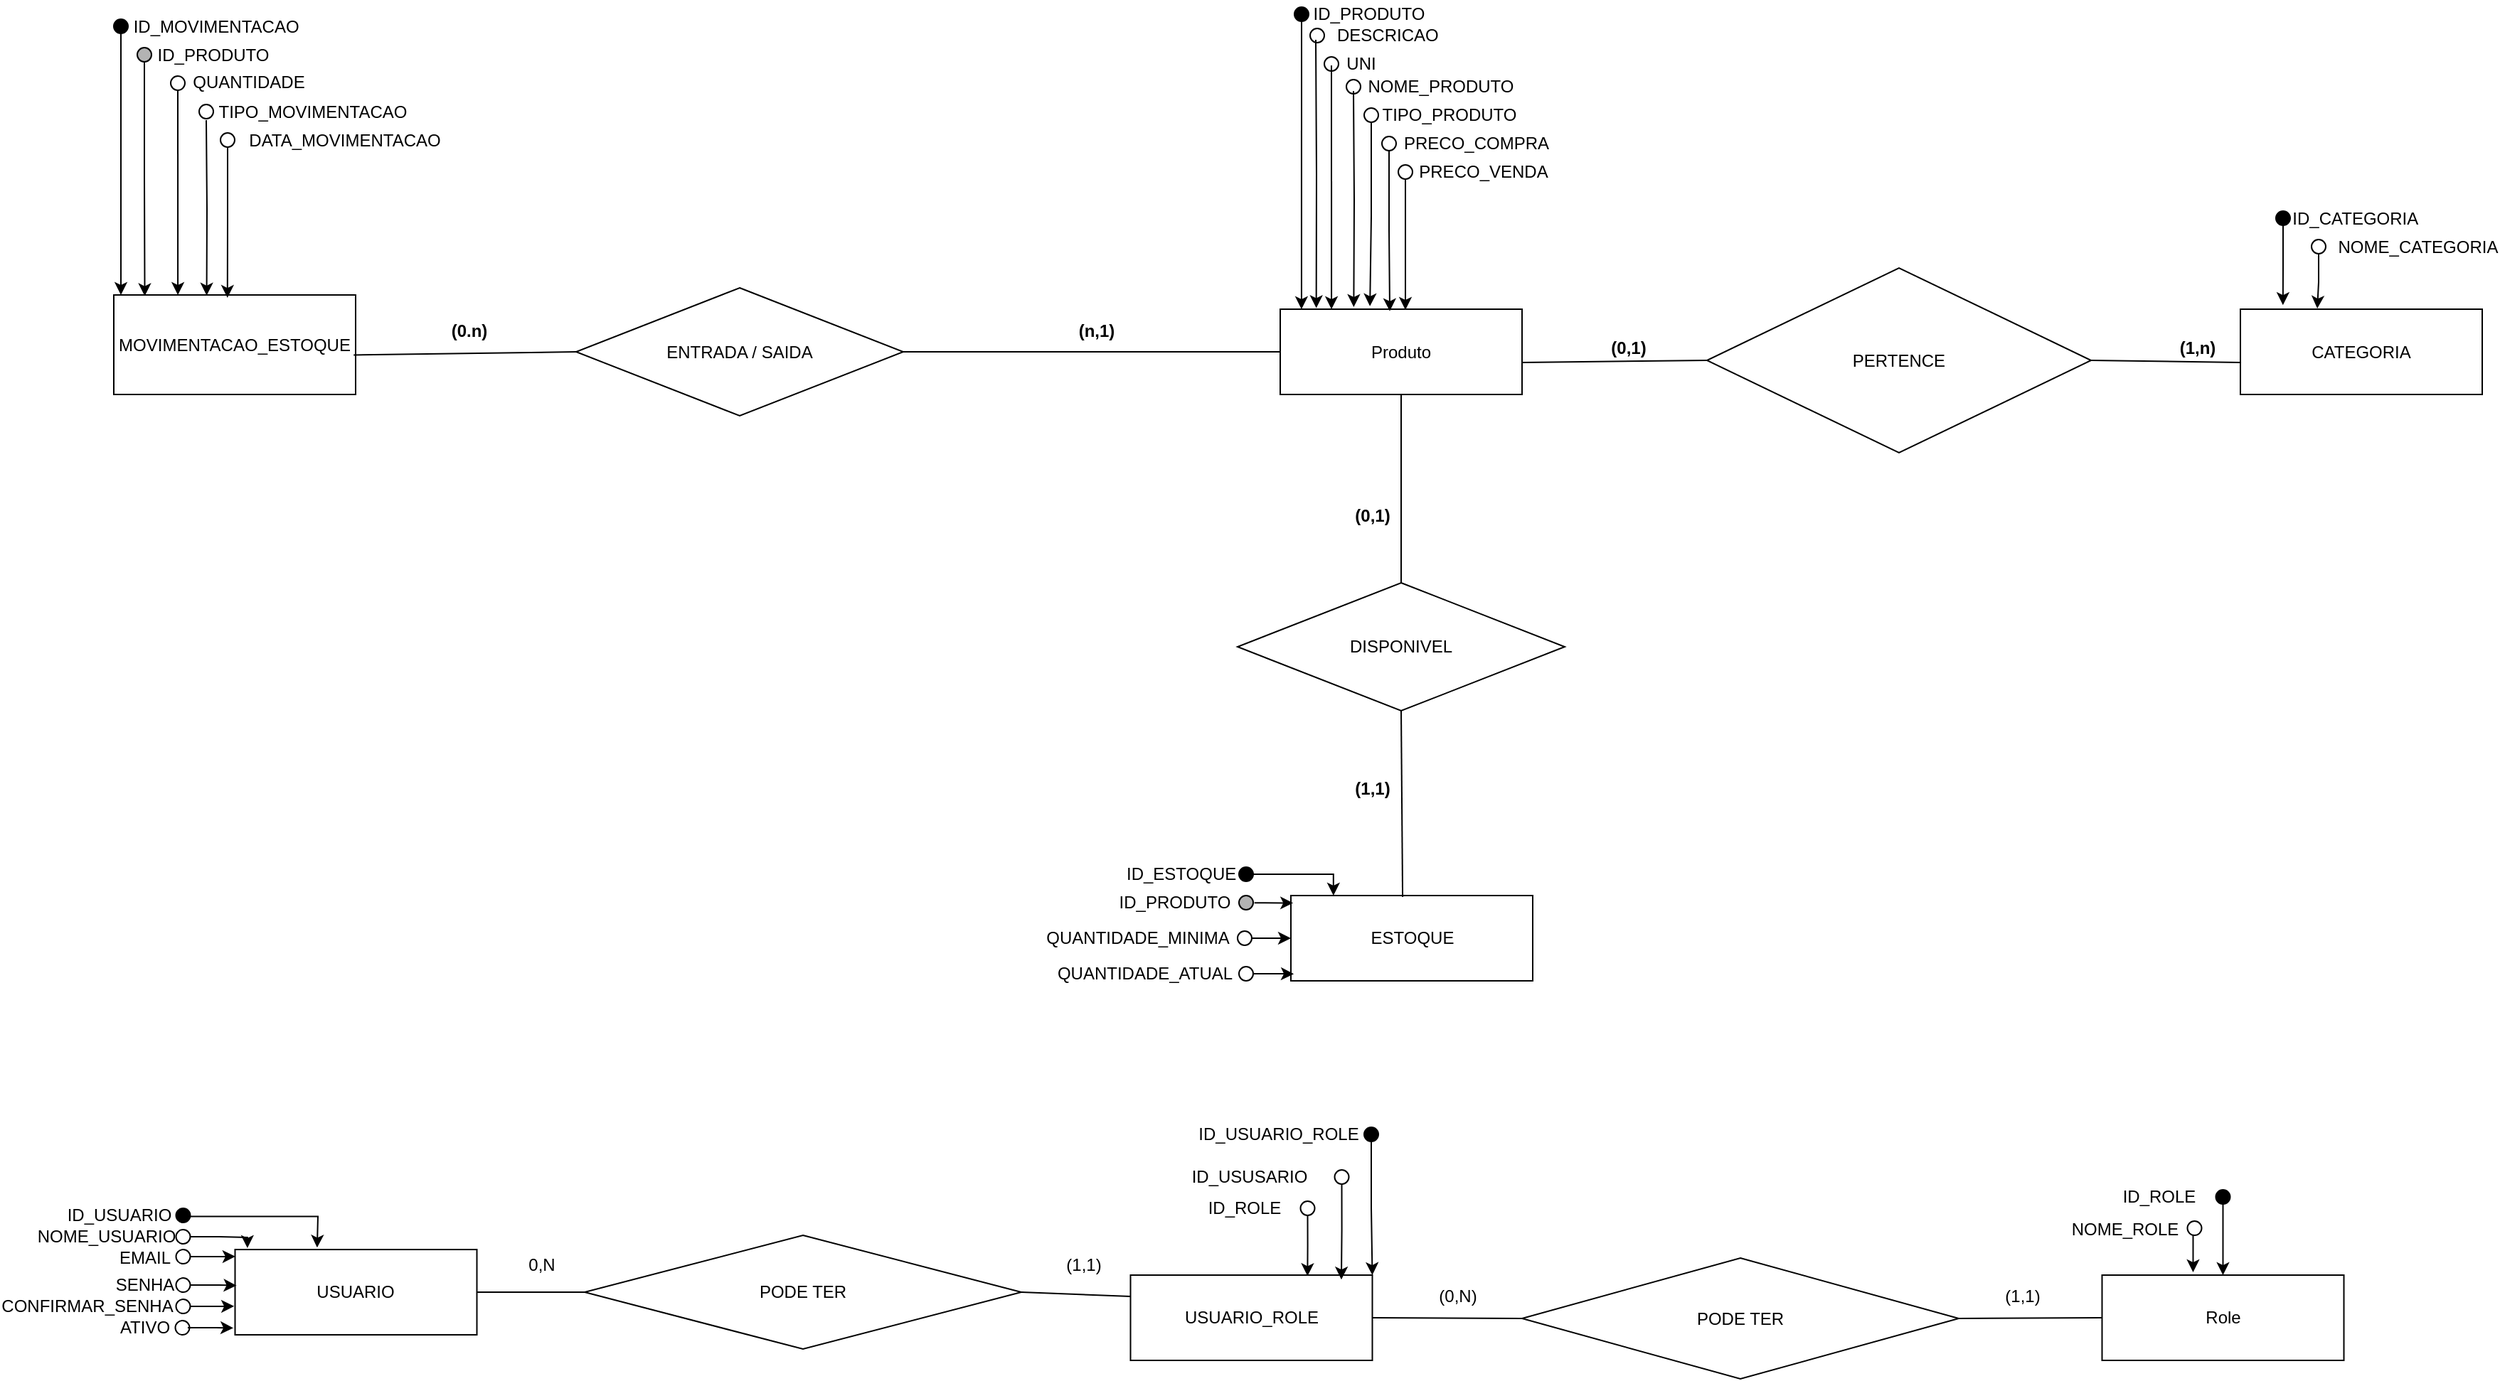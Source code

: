 <mxfile version="24.7.7">
  <diagram id="R2lEEEUBdFMjLlhIrx00" name="Page-1">
    <mxGraphModel dx="4797" dy="12889" grid="1" gridSize="10" guides="1" tooltips="1" connect="1" arrows="1" fold="1" page="0" pageScale="1" pageWidth="850" pageHeight="1100" background="#ffffff" math="0" shadow="0" extFonts="Permanent Marker^https://fonts.googleapis.com/css?family=Permanent+Marker">
      <root>
        <mxCell id="0" />
        <mxCell id="1" parent="0" />
        <mxCell id="I9boGaK-zYPbT79MtiFF-1" value="Produto" style="rounded=0;whiteSpace=wrap;html=1;" parent="1" vertex="1">
          <mxGeometry x="-1262" y="-11000.5" width="170" height="60" as="geometry" />
        </mxCell>
        <mxCell id="I9boGaK-zYPbT79MtiFF-2" value="CATEGORIA" style="rounded=0;whiteSpace=wrap;html=1;" parent="1" vertex="1">
          <mxGeometry x="-587" y="-11000.5" width="170" height="60" as="geometry" />
        </mxCell>
        <mxCell id="I9boGaK-zYPbT79MtiFF-3" value="ESTOQUE" style="rounded=0;whiteSpace=wrap;html=1;" parent="1" vertex="1">
          <mxGeometry x="-1254.5" y="-10588" width="170" height="60" as="geometry" />
        </mxCell>
        <mxCell id="I9boGaK-zYPbT79MtiFF-4" value="MOVIMENTACAO_ESTOQUE" style="rounded=0;whiteSpace=wrap;html=1;" parent="1" vertex="1">
          <mxGeometry x="-2082" y="-11010.5" width="170" height="70" as="geometry" />
        </mxCell>
        <mxCell id="I9boGaK-zYPbT79MtiFF-5" value="" style="ellipse;whiteSpace=wrap;html=1;aspect=fixed;fillColor=#000000;" parent="1" vertex="1">
          <mxGeometry x="-1252" y="-11213" width="10" height="10" as="geometry" />
        </mxCell>
        <mxCell id="I9boGaK-zYPbT79MtiFF-18" value="" style="ellipse;whiteSpace=wrap;html=1;aspect=fixed;" parent="1" vertex="1">
          <mxGeometry x="-1190.5" y="-11122" width="10" height="10" as="geometry" />
        </mxCell>
        <mxCell id="I9boGaK-zYPbT79MtiFF-20" value="" style="ellipse;whiteSpace=wrap;html=1;aspect=fixed;" parent="1" vertex="1">
          <mxGeometry x="-1241" y="-11198" width="10" height="10" as="geometry" />
        </mxCell>
        <mxCell id="ZUPnK9qJPExyiRqyIOd3-18" style="edgeStyle=orthogonalEdgeStyle;rounded=0;orthogonalLoop=1;jettySize=auto;html=1;endSize=6;" parent="1" source="I9boGaK-zYPbT79MtiFF-21" edge="1">
          <mxGeometry relative="1" as="geometry">
            <mxPoint x="-1174" y="-11000" as="targetPoint" />
          </mxGeometry>
        </mxCell>
        <mxCell id="I9boGaK-zYPbT79MtiFF-21" value="" style="ellipse;whiteSpace=wrap;html=1;aspect=fixed;" parent="1" vertex="1">
          <mxGeometry x="-1179" y="-11102" width="10" height="10" as="geometry" />
        </mxCell>
        <mxCell id="I9boGaK-zYPbT79MtiFF-27" value="ID_PRODUTO" style="text;html=1;align=center;verticalAlign=middle;whiteSpace=wrap;rounded=0;" parent="1" vertex="1">
          <mxGeometry x="-1217" y="-11218" width="35" height="20" as="geometry" />
        </mxCell>
        <mxCell id="I9boGaK-zYPbT79MtiFF-30" value="NOME_PRODUTO" style="text;html=1;align=center;verticalAlign=middle;whiteSpace=wrap;rounded=0;" parent="1" vertex="1">
          <mxGeometry x="-1179.5" y="-11172" width="60" height="30" as="geometry" />
        </mxCell>
        <mxCell id="I9boGaK-zYPbT79MtiFF-31" value="PRECO_VENDA" style="text;html=1;align=center;verticalAlign=middle;whiteSpace=wrap;rounded=0;" parent="1" vertex="1">
          <mxGeometry x="-1169" y="-11102" width="100" height="10" as="geometry" />
        </mxCell>
        <mxCell id="I9boGaK-zYPbT79MtiFF-32" value="DESCRICAO&lt;span style=&quot;white-space: pre;&quot;&gt;&#x9;&lt;/span&gt;" style="text;html=1;align=center;verticalAlign=middle;whiteSpace=wrap;rounded=0;" parent="1" vertex="1">
          <mxGeometry x="-1232" y="-11198" width="100" height="10" as="geometry" />
        </mxCell>
        <mxCell id="I9boGaK-zYPbT79MtiFF-36" style="edgeStyle=orthogonalEdgeStyle;rounded=0;orthogonalLoop=1;jettySize=auto;html=1;entryX=0.088;entryY=0.033;entryDx=0;entryDy=0;entryPerimeter=0;" parent="1" edge="1">
          <mxGeometry relative="1" as="geometry">
            <mxPoint x="-1247" y="-11205" as="sourcePoint" />
            <mxPoint x="-1247.04" y="-11000.52" as="targetPoint" />
          </mxGeometry>
        </mxCell>
        <mxCell id="I9boGaK-zYPbT79MtiFF-41" value="PRECO_COMPRA" style="text;html=1;align=center;verticalAlign=middle;whiteSpace=wrap;rounded=0;" parent="1" vertex="1">
          <mxGeometry x="-1154" y="-11132" width="60" height="30" as="geometry" />
        </mxCell>
        <mxCell id="I9boGaK-zYPbT79MtiFF-43" value="" style="ellipse;whiteSpace=wrap;html=1;aspect=fixed;" parent="1" vertex="1">
          <mxGeometry x="-1203" y="-11142" width="10" height="10" as="geometry" />
        </mxCell>
        <mxCell id="I9boGaK-zYPbT79MtiFF-45" value="TIPO_PRODUTO" style="text;html=1;align=center;verticalAlign=middle;whiteSpace=wrap;rounded=0;" parent="1" vertex="1">
          <mxGeometry x="-1173" y="-11152" width="60" height="30" as="geometry" />
        </mxCell>
        <mxCell id="I9boGaK-zYPbT79MtiFF-46" value="" style="ellipse;whiteSpace=wrap;html=1;aspect=fixed;" parent="1" vertex="1">
          <mxGeometry x="-1231" y="-11178" width="10" height="10" as="geometry" />
        </mxCell>
        <mxCell id="I9boGaK-zYPbT79MtiFF-48" value="UNI" style="text;html=1;align=center;verticalAlign=middle;whiteSpace=wrap;rounded=0;" parent="1" vertex="1">
          <mxGeometry x="-1230.5" y="-11188" width="50" height="30" as="geometry" />
        </mxCell>
        <mxCell id="I9boGaK-zYPbT79MtiFF-49" value="" style="ellipse;whiteSpace=wrap;html=1;aspect=fixed;" parent="1" vertex="1">
          <mxGeometry x="-1215.5" y="-11162" width="10" height="10" as="geometry" />
        </mxCell>
        <mxCell id="I9boGaK-zYPbT79MtiFF-53" value="" style="ellipse;whiteSpace=wrap;html=1;aspect=fixed;strokeColor=default;fillColor=#000000;" parent="1" vertex="1">
          <mxGeometry x="-562" y="-11069.5" width="10" height="10" as="geometry" />
        </mxCell>
        <mxCell id="I9boGaK-zYPbT79MtiFF-56" value="NOME_CATEGORIA" style="text;html=1;align=center;verticalAlign=middle;whiteSpace=wrap;rounded=0;" parent="1" vertex="1">
          <mxGeometry x="-492" y="-11059.5" width="60" height="30" as="geometry" />
        </mxCell>
        <mxCell id="I9boGaK-zYPbT79MtiFF-57" value="ID_CATEGORIA&lt;span style=&quot;white-space: pre;&quot;&gt;&#x9;&lt;/span&gt;" style="text;html=1;align=center;verticalAlign=middle;whiteSpace=wrap;rounded=0;" parent="1" vertex="1">
          <mxGeometry x="-527" y="-11079.5" width="60" height="30" as="geometry" />
        </mxCell>
        <mxCell id="I9boGaK-zYPbT79MtiFF-60" value="" style="ellipse;whiteSpace=wrap;html=1;aspect=fixed;fillColor=#000000;" parent="1" vertex="1">
          <mxGeometry x="-1291" y="-10608" width="10" height="10" as="geometry" />
        </mxCell>
        <mxCell id="I9boGaK-zYPbT79MtiFF-61" value="" style="ellipse;whiteSpace=wrap;html=1;aspect=fixed;fillColor=#B3B3B3;" parent="1" vertex="1">
          <mxGeometry x="-1291" y="-10588" width="10" height="10" as="geometry" />
        </mxCell>
        <mxCell id="I9boGaK-zYPbT79MtiFF-62" value="" style="ellipse;whiteSpace=wrap;html=1;aspect=fixed;" parent="1" vertex="1">
          <mxGeometry x="-1291" y="-10538" width="10" height="10" as="geometry" />
        </mxCell>
        <mxCell id="I9boGaK-zYPbT79MtiFF-68" style="edgeStyle=orthogonalEdgeStyle;rounded=0;orthogonalLoop=1;jettySize=auto;html=1;entryX=0;entryY=0.5;entryDx=0;entryDy=0;" parent="1" source="I9boGaK-zYPbT79MtiFF-63" target="I9boGaK-zYPbT79MtiFF-3" edge="1">
          <mxGeometry relative="1" as="geometry" />
        </mxCell>
        <mxCell id="I9boGaK-zYPbT79MtiFF-63" value="" style="ellipse;whiteSpace=wrap;html=1;aspect=fixed;" parent="1" vertex="1">
          <mxGeometry x="-1292" y="-10563" width="10" height="10" as="geometry" />
        </mxCell>
        <mxCell id="I9boGaK-zYPbT79MtiFF-65" style="edgeStyle=orthogonalEdgeStyle;rounded=0;orthogonalLoop=1;jettySize=auto;html=1;entryX=0.176;entryY=0;entryDx=0;entryDy=0;entryPerimeter=0;" parent="1" source="I9boGaK-zYPbT79MtiFF-60" target="I9boGaK-zYPbT79MtiFF-3" edge="1">
          <mxGeometry relative="1" as="geometry">
            <Array as="points">
              <mxPoint x="-1225" y="-10603" />
            </Array>
          </mxGeometry>
        </mxCell>
        <mxCell id="I9boGaK-zYPbT79MtiFF-69" value="QUANTIDADE_MINIMA" style="text;html=1;align=center;verticalAlign=middle;whiteSpace=wrap;rounded=0;" parent="1" vertex="1">
          <mxGeometry x="-1392" y="-10573" width="60" height="30" as="geometry" />
        </mxCell>
        <mxCell id="I9boGaK-zYPbT79MtiFF-70" value="QUANTIDADE_ATUAL" style="text;html=1;align=center;verticalAlign=middle;whiteSpace=wrap;rounded=0;" parent="1" vertex="1">
          <mxGeometry x="-1382" y="-10548" width="50" height="30" as="geometry" />
        </mxCell>
        <mxCell id="I9boGaK-zYPbT79MtiFF-71" value="ID_PRODUTO" style="text;html=1;align=center;verticalAlign=middle;whiteSpace=wrap;rounded=0;" parent="1" vertex="1">
          <mxGeometry x="-1361" y="-10598" width="50" height="30" as="geometry" />
        </mxCell>
        <mxCell id="I9boGaK-zYPbT79MtiFF-72" value="ID_ESTOQUE&lt;span style=&quot;white-space: pre;&quot;&gt;&#x9;&lt;/span&gt;" style="text;html=1;align=center;verticalAlign=middle;whiteSpace=wrap;rounded=0;" parent="1" vertex="1">
          <mxGeometry x="-1355" y="-10618" width="50" height="30" as="geometry" />
        </mxCell>
        <mxCell id="ZUPnK9qJPExyiRqyIOd3-29" value="" style="edgeStyle=orthogonalEdgeStyle;rounded=0;orthogonalLoop=1;jettySize=auto;html=1;" parent="1" source="I9boGaK-zYPbT79MtiFF-74" target="I9boGaK-zYPbT79MtiFF-4" edge="1">
          <mxGeometry relative="1" as="geometry">
            <Array as="points">
              <mxPoint x="-2077" y="-11025.5" />
              <mxPoint x="-2077" y="-11025.5" />
            </Array>
          </mxGeometry>
        </mxCell>
        <mxCell id="I9boGaK-zYPbT79MtiFF-74" value="" style="ellipse;whiteSpace=wrap;html=1;aspect=fixed;fillColor=#000000;" parent="1" vertex="1">
          <mxGeometry x="-2082" y="-11204.5" width="10" height="10" as="geometry" />
        </mxCell>
        <mxCell id="I9boGaK-zYPbT79MtiFF-75" value="" style="ellipse;whiteSpace=wrap;html=1;aspect=fixed;fillColor=#B3B3B3;" parent="1" vertex="1">
          <mxGeometry x="-2065.5" y="-11184.5" width="10" height="10" as="geometry" />
        </mxCell>
        <mxCell id="I9boGaK-zYPbT79MtiFF-76" value="QUANTIDADE" style="text;html=1;align=center;verticalAlign=middle;whiteSpace=wrap;rounded=0;" parent="1" vertex="1">
          <mxGeometry x="-2012" y="-11175.5" width="50" height="30" as="geometry" />
        </mxCell>
        <mxCell id="I9boGaK-zYPbT79MtiFF-77" value="TIPO_MOVIMENTACAO" style="text;html=1;align=center;verticalAlign=middle;whiteSpace=wrap;rounded=0;" parent="1" vertex="1">
          <mxGeometry x="-1972" y="-11154.5" width="60" height="30" as="geometry" />
        </mxCell>
        <mxCell id="I9boGaK-zYPbT79MtiFF-78" value="ID_PRODUTO" style="text;html=1;align=center;verticalAlign=middle;whiteSpace=wrap;rounded=0;" parent="1" vertex="1">
          <mxGeometry x="-2042" y="-11194.5" width="60" height="30" as="geometry" />
        </mxCell>
        <mxCell id="I9boGaK-zYPbT79MtiFF-79" value="ID_MOVIMENTACAO&lt;span style=&quot;white-space: pre;&quot;&gt;&#x9;&lt;/span&gt;" style="text;html=1;align=center;verticalAlign=middle;whiteSpace=wrap;rounded=0;" parent="1" vertex="1">
          <mxGeometry x="-2029.5" y="-11214.5" width="55" height="30" as="geometry" />
        </mxCell>
        <mxCell id="I9boGaK-zYPbT79MtiFF-82" value="" style="ellipse;whiteSpace=wrap;html=1;aspect=fixed;" parent="1" vertex="1">
          <mxGeometry x="-2007" y="-11124.5" width="10" height="10" as="geometry" />
        </mxCell>
        <mxCell id="I9boGaK-zYPbT79MtiFF-83" value="" style="ellipse;whiteSpace=wrap;html=1;aspect=fixed;" parent="1" vertex="1">
          <mxGeometry x="-2022" y="-11144.5" width="10" height="10" as="geometry" />
        </mxCell>
        <mxCell id="I9boGaK-zYPbT79MtiFF-90" value="DATA_MOVIMENTACAO" style="text;html=1;align=center;verticalAlign=middle;whiteSpace=wrap;rounded=0;" parent="1" vertex="1">
          <mxGeometry x="-1942" y="-11134.5" width="45" height="30" as="geometry" />
        </mxCell>
        <mxCell id="I9boGaK-zYPbT79MtiFF-92" value="" style="ellipse;whiteSpace=wrap;html=1;aspect=fixed;" parent="1" vertex="1">
          <mxGeometry x="-2042" y="-11164.5" width="10" height="10" as="geometry" />
        </mxCell>
        <mxCell id="I9boGaK-zYPbT79MtiFF-94" value="USUARIO" style="rounded=0;whiteSpace=wrap;html=1;" parent="1" vertex="1">
          <mxGeometry x="-1996.75" y="-10338.98" width="170" height="60" as="geometry" />
        </mxCell>
        <mxCell id="I9boGaK-zYPbT79MtiFF-95" value="" style="ellipse;whiteSpace=wrap;html=1;aspect=fixed;fillColor=#000000;" parent="1" vertex="1">
          <mxGeometry x="-2038.25" y="-10368" width="10" height="10" as="geometry" />
        </mxCell>
        <mxCell id="I9boGaK-zYPbT79MtiFF-96" value="" style="ellipse;whiteSpace=wrap;html=1;aspect=fixed;" parent="1" vertex="1">
          <mxGeometry x="-2038.75" y="-10288.98" width="10" height="10" as="geometry" />
        </mxCell>
        <mxCell id="I9boGaK-zYPbT79MtiFF-97" value="" style="ellipse;whiteSpace=wrap;html=1;aspect=fixed;" parent="1" vertex="1">
          <mxGeometry x="-2038.25" y="-10353" width="10" height="10" as="geometry" />
        </mxCell>
        <mxCell id="I9boGaK-zYPbT79MtiFF-98" value="" style="ellipse;whiteSpace=wrap;html=1;aspect=fixed;" parent="1" vertex="1">
          <mxGeometry x="-2038.25" y="-10318.98" width="10" height="10" as="geometry" />
        </mxCell>
        <mxCell id="I9boGaK-zYPbT79MtiFF-99" value="" style="ellipse;whiteSpace=wrap;html=1;aspect=fixed;" parent="1" vertex="1">
          <mxGeometry x="-2038.25" y="-10338.98" width="10" height="10" as="geometry" />
        </mxCell>
        <mxCell id="I9boGaK-zYPbT79MtiFF-100" value="" style="ellipse;whiteSpace=wrap;html=1;aspect=fixed;" parent="1" vertex="1">
          <mxGeometry x="-2038.25" y="-10303.98" width="10" height="10" as="geometry" />
        </mxCell>
        <mxCell id="I9boGaK-zYPbT79MtiFF-101" value="SENHA" style="text;html=1;align=center;verticalAlign=middle;whiteSpace=wrap;rounded=0;" parent="1" vertex="1">
          <mxGeometry x="-2090" y="-10328.98" width="60" height="30" as="geometry" />
        </mxCell>
        <mxCell id="I9boGaK-zYPbT79MtiFF-102" value="EMAIL" style="text;html=1;align=center;verticalAlign=middle;whiteSpace=wrap;rounded=0;" parent="1" vertex="1">
          <mxGeometry x="-2088.25" y="-10348" width="56.25" height="30" as="geometry" />
        </mxCell>
        <mxCell id="I9boGaK-zYPbT79MtiFF-103" value="NOME_USUARIO" style="text;html=1;align=center;verticalAlign=middle;whiteSpace=wrap;rounded=0;" parent="1" vertex="1">
          <mxGeometry x="-2112" y="-10363" width="50" height="30" as="geometry" />
        </mxCell>
        <mxCell id="I9boGaK-zYPbT79MtiFF-104" value="ID_USUARIO" style="text;html=1;align=center;verticalAlign=middle;whiteSpace=wrap;rounded=0;" parent="1" vertex="1">
          <mxGeometry x="-2108.25" y="-10378" width="60" height="30" as="geometry" />
        </mxCell>
        <mxCell id="I9boGaK-zYPbT79MtiFF-109" value="ATIVO" style="text;html=1;align=center;verticalAlign=middle;whiteSpace=wrap;rounded=0;" parent="1" vertex="1">
          <mxGeometry x="-2090" y="-10298.98" width="60" height="30" as="geometry" />
        </mxCell>
        <mxCell id="I9boGaK-zYPbT79MtiFF-110" value="CONFIRMAR_SENHA" style="text;html=1;align=center;verticalAlign=middle;whiteSpace=wrap;rounded=0;" parent="1" vertex="1">
          <mxGeometry x="-2122" y="-10313.98" width="42.5" height="30" as="geometry" />
        </mxCell>
        <mxCell id="I9boGaK-zYPbT79MtiFF-115" value="PERTENCE" style="rhombus;whiteSpace=wrap;html=1;direction=south;rotation=0;" parent="1" vertex="1">
          <mxGeometry x="-962" y="-11029.5" width="270" height="130" as="geometry" />
        </mxCell>
        <mxCell id="I9boGaK-zYPbT79MtiFF-124" value="" style="endArrow=none;html=1;rounded=0;entryX=0.5;entryY=1;entryDx=0;entryDy=0;exitX=1;exitY=0.625;exitDx=0;exitDy=0;exitPerimeter=0;" parent="1" source="I9boGaK-zYPbT79MtiFF-1" target="I9boGaK-zYPbT79MtiFF-115" edge="1">
          <mxGeometry width="50" height="50" relative="1" as="geometry">
            <mxPoint x="-932" y="-10940.5" as="sourcePoint" />
            <mxPoint x="-882" y="-10990.5" as="targetPoint" />
          </mxGeometry>
        </mxCell>
        <mxCell id="I9boGaK-zYPbT79MtiFF-125" value="" style="endArrow=none;html=1;rounded=0;entryX=0.5;entryY=0;entryDx=0;entryDy=0;exitX=0.001;exitY=0.625;exitDx=0;exitDy=0;exitPerimeter=0;" parent="1" source="I9boGaK-zYPbT79MtiFF-2" target="I9boGaK-zYPbT79MtiFF-115" edge="1">
          <mxGeometry width="50" height="50" relative="1" as="geometry">
            <mxPoint x="-682" y="-10718" as="sourcePoint" />
            <mxPoint x="-632" y="-10768" as="targetPoint" />
          </mxGeometry>
        </mxCell>
        <mxCell id="I9boGaK-zYPbT79MtiFF-128" value="&lt;b&gt;(1,n)&lt;/b&gt;" style="text;html=1;align=center;verticalAlign=middle;whiteSpace=wrap;rounded=0;" parent="1" vertex="1">
          <mxGeometry x="-647" y="-10988" width="60" height="30" as="geometry" />
        </mxCell>
        <mxCell id="I9boGaK-zYPbT79MtiFF-130" value="&lt;b&gt;(0,1)&lt;/b&gt;" style="text;html=1;align=center;verticalAlign=middle;whiteSpace=wrap;rounded=0;" parent="1" vertex="1">
          <mxGeometry x="-1047" y="-10988" width="60" height="30" as="geometry" />
        </mxCell>
        <mxCell id="I9boGaK-zYPbT79MtiFF-131" value="DISPONIVEL" style="rhombus;whiteSpace=wrap;html=1;" parent="1" vertex="1">
          <mxGeometry x="-1292" y="-10808" width="230" height="90" as="geometry" />
        </mxCell>
        <mxCell id="I9boGaK-zYPbT79MtiFF-132" value="" style="endArrow=none;html=1;rounded=0;entryX=0.5;entryY=1;entryDx=0;entryDy=0;exitX=0.5;exitY=0;exitDx=0;exitDy=0;" parent="1" source="I9boGaK-zYPbT79MtiFF-131" target="I9boGaK-zYPbT79MtiFF-1" edge="1">
          <mxGeometry width="50" height="50" relative="1" as="geometry">
            <mxPoint x="-972" y="-10698" as="sourcePoint" />
            <mxPoint x="-922" y="-10748" as="targetPoint" />
          </mxGeometry>
        </mxCell>
        <mxCell id="I9boGaK-zYPbT79MtiFF-133" value="" style="endArrow=none;html=1;rounded=0;exitX=0.5;exitY=1;exitDx=0;exitDy=0;entryX=0.462;entryY=0.017;entryDx=0;entryDy=0;entryPerimeter=0;" parent="1" source="I9boGaK-zYPbT79MtiFF-131" target="I9boGaK-zYPbT79MtiFF-3" edge="1">
          <mxGeometry width="50" height="50" relative="1" as="geometry">
            <mxPoint x="-972" y="-10598" as="sourcePoint" />
            <mxPoint x="-922" y="-10648" as="targetPoint" />
          </mxGeometry>
        </mxCell>
        <mxCell id="I9boGaK-zYPbT79MtiFF-134" value="&lt;b&gt;(0,1)&lt;/b&gt;" style="text;html=1;align=center;verticalAlign=middle;whiteSpace=wrap;rounded=0;" parent="1" vertex="1">
          <mxGeometry x="-1227" y="-10870.5" width="60" height="30" as="geometry" />
        </mxCell>
        <mxCell id="I9boGaK-zYPbT79MtiFF-135" value="&lt;b&gt;(1,1)&lt;/b&gt;" style="text;html=1;align=center;verticalAlign=middle;whiteSpace=wrap;rounded=0;" parent="1" vertex="1">
          <mxGeometry x="-1227" y="-10678" width="60" height="30" as="geometry" />
        </mxCell>
        <mxCell id="ZUPnK9qJPExyiRqyIOd3-5" style="edgeStyle=orthogonalEdgeStyle;rounded=0;orthogonalLoop=1;jettySize=auto;html=1;entryX=0.149;entryY=0.02;entryDx=0;entryDy=0;entryPerimeter=0;" parent="1" edge="1">
          <mxGeometry relative="1" as="geometry">
            <mxPoint x="-1237" y="-11190" as="sourcePoint" />
            <mxPoint x="-1236.67" y="-11001.3" as="targetPoint" />
          </mxGeometry>
        </mxCell>
        <mxCell id="ZUPnK9qJPExyiRqyIOd3-13" style="edgeStyle=orthogonalEdgeStyle;rounded=0;orthogonalLoop=1;jettySize=auto;html=1;entryX=0.304;entryY=0.008;entryDx=0;entryDy=0;entryPerimeter=0;" parent="1" edge="1">
          <mxGeometry relative="1" as="geometry">
            <mxPoint x="-1210.5" y="-11154" as="sourcePoint" />
            <mxPoint x="-1210.32" y="-11002.02" as="targetPoint" />
          </mxGeometry>
        </mxCell>
        <mxCell id="ZUPnK9qJPExyiRqyIOd3-14" style="edgeStyle=orthogonalEdgeStyle;rounded=0;orthogonalLoop=1;jettySize=auto;html=1;entryX=0.212;entryY=0.066;entryDx=0;entryDy=0;entryPerimeter=0;" parent="1" edge="1">
          <mxGeometry relative="1" as="geometry">
            <mxPoint x="-1226" y="-11172" as="sourcePoint" />
            <mxPoint x="-1225.96" y="-11000.54" as="targetPoint" />
          </mxGeometry>
        </mxCell>
        <mxCell id="ZUPnK9qJPExyiRqyIOd3-15" style="edgeStyle=orthogonalEdgeStyle;rounded=0;orthogonalLoop=1;jettySize=auto;html=1;entryX=0.371;entryY=-0.035;entryDx=0;entryDy=0;entryPerimeter=0;" parent="1" source="I9boGaK-zYPbT79MtiFF-43" target="I9boGaK-zYPbT79MtiFF-1" edge="1">
          <mxGeometry relative="1" as="geometry" />
        </mxCell>
        <mxCell id="ZUPnK9qJPExyiRqyIOd3-16" style="edgeStyle=orthogonalEdgeStyle;rounded=0;orthogonalLoop=1;jettySize=auto;html=1;entryX=0.453;entryY=0.023;entryDx=0;entryDy=0;entryPerimeter=0;" parent="1" source="I9boGaK-zYPbT79MtiFF-18" target="I9boGaK-zYPbT79MtiFF-1" edge="1">
          <mxGeometry relative="1" as="geometry" />
        </mxCell>
        <mxCell id="ZUPnK9qJPExyiRqyIOd3-20" style="edgeStyle=orthogonalEdgeStyle;rounded=0;orthogonalLoop=1;jettySize=auto;html=1;entryX=0.012;entryY=0.919;entryDx=0;entryDy=0;entryPerimeter=0;" parent="1" source="I9boGaK-zYPbT79MtiFF-62" target="I9boGaK-zYPbT79MtiFF-3" edge="1">
          <mxGeometry relative="1" as="geometry" />
        </mxCell>
        <mxCell id="ZUPnK9qJPExyiRqyIOd3-27" style="edgeStyle=orthogonalEdgeStyle;rounded=0;orthogonalLoop=1;jettySize=auto;html=1;entryX=0.015;entryY=0.083;entryDx=0;entryDy=0;entryPerimeter=0;exitX=1.085;exitY=0.517;exitDx=0;exitDy=0;exitPerimeter=0;" parent="1" source="I9boGaK-zYPbT79MtiFF-61" edge="1">
          <mxGeometry relative="1" as="geometry">
            <mxPoint x="-1272" y="-10583" as="sourcePoint" />
            <mxPoint x="-1252.95" y="-10583.06" as="targetPoint" />
          </mxGeometry>
        </mxCell>
        <mxCell id="ZUPnK9qJPExyiRqyIOd3-48" style="edgeStyle=orthogonalEdgeStyle;rounded=0;orthogonalLoop=1;jettySize=auto;html=1;entryX=-0.007;entryY=0.92;entryDx=0;entryDy=0;entryPerimeter=0;" parent="1" source="I9boGaK-zYPbT79MtiFF-109" target="I9boGaK-zYPbT79MtiFF-94" edge="1">
          <mxGeometry relative="1" as="geometry" />
        </mxCell>
        <mxCell id="ZUPnK9qJPExyiRqyIOd3-49" style="edgeStyle=orthogonalEdgeStyle;rounded=0;orthogonalLoop=1;jettySize=auto;html=1;entryX=-0.004;entryY=0.665;entryDx=0;entryDy=0;entryPerimeter=0;" parent="1" source="I9boGaK-zYPbT79MtiFF-100" target="I9boGaK-zYPbT79MtiFF-94" edge="1">
          <mxGeometry relative="1" as="geometry" />
        </mxCell>
        <mxCell id="ZUPnK9qJPExyiRqyIOd3-50" style="edgeStyle=orthogonalEdgeStyle;rounded=0;orthogonalLoop=1;jettySize=auto;html=1;entryX=0.006;entryY=0.422;entryDx=0;entryDy=0;entryPerimeter=0;" parent="1" source="I9boGaK-zYPbT79MtiFF-98" target="I9boGaK-zYPbT79MtiFF-94" edge="1">
          <mxGeometry relative="1" as="geometry" />
        </mxCell>
        <mxCell id="ZUPnK9qJPExyiRqyIOd3-52" style="edgeStyle=orthogonalEdgeStyle;rounded=0;orthogonalLoop=1;jettySize=auto;html=1;entryX=0.001;entryY=0.081;entryDx=0;entryDy=0;entryPerimeter=0;" parent="1" source="I9boGaK-zYPbT79MtiFF-99" target="I9boGaK-zYPbT79MtiFF-94" edge="1">
          <mxGeometry relative="1" as="geometry" />
        </mxCell>
        <mxCell id="ZUPnK9qJPExyiRqyIOd3-54" style="edgeStyle=orthogonalEdgeStyle;rounded=0;orthogonalLoop=1;jettySize=auto;html=1;entryX=0.051;entryY=-0.018;entryDx=0;entryDy=0;entryPerimeter=0;" parent="1" source="I9boGaK-zYPbT79MtiFF-97" target="I9boGaK-zYPbT79MtiFF-94" edge="1">
          <mxGeometry relative="1" as="geometry">
            <Array as="points">
              <mxPoint x="-2008" y="-10348.48" />
              <mxPoint x="-1988" y="-10347.48" />
            </Array>
          </mxGeometry>
        </mxCell>
        <mxCell id="ZUPnK9qJPExyiRqyIOd3-55" style="edgeStyle=orthogonalEdgeStyle;rounded=0;orthogonalLoop=1;jettySize=auto;html=1;entryX=0.185;entryY=-0.022;entryDx=0;entryDy=0;entryPerimeter=0;exitX=0.716;exitY=0.58;exitDx=0;exitDy=0;exitPerimeter=0;" parent="1" source="I9boGaK-zYPbT79MtiFF-95" edge="1">
          <mxGeometry relative="1" as="geometry">
            <mxPoint x="-2002.0" y="-10363.001" as="sourcePoint" />
            <mxPoint x="-1939.05" y="-10340.33" as="targetPoint" />
          </mxGeometry>
        </mxCell>
        <mxCell id="ZUPnK9qJPExyiRqyIOd3-59" style="edgeStyle=orthogonalEdgeStyle;rounded=0;orthogonalLoop=1;jettySize=auto;html=1;entryX=0.128;entryY=0.011;entryDx=0;entryDy=0;entryPerimeter=0;" parent="1" source="I9boGaK-zYPbT79MtiFF-75" target="I9boGaK-zYPbT79MtiFF-4" edge="1">
          <mxGeometry relative="1" as="geometry" />
        </mxCell>
        <mxCell id="ZUPnK9qJPExyiRqyIOd3-61" style="edgeStyle=orthogonalEdgeStyle;rounded=0;orthogonalLoop=1;jettySize=auto;html=1;entryX=0.384;entryY=-0.023;entryDx=0;entryDy=0;entryPerimeter=0;" parent="1" edge="1">
          <mxGeometry relative="1" as="geometry">
            <mxPoint x="-2017" y="-11133.5" as="sourcePoint" />
            <mxPoint x="-2016.72" y="-11010.11" as="targetPoint" />
          </mxGeometry>
        </mxCell>
        <mxCell id="ZUPnK9qJPExyiRqyIOd3-62" style="edgeStyle=orthogonalEdgeStyle;rounded=0;orthogonalLoop=1;jettySize=auto;html=1;entryX=0.265;entryY=0.071;entryDx=0;entryDy=0;entryPerimeter=0;" parent="1" edge="1">
          <mxGeometry relative="1" as="geometry">
            <mxPoint x="-2037" y="-11154.5" as="sourcePoint" />
            <mxPoint x="-2036.95" y="-11010.53" as="targetPoint" />
          </mxGeometry>
        </mxCell>
        <mxCell id="ZUPnK9qJPExyiRqyIOd3-63" style="edgeStyle=orthogonalEdgeStyle;rounded=0;orthogonalLoop=1;jettySize=auto;html=1;entryX=0.47;entryY=0.029;entryDx=0;entryDy=0;entryPerimeter=0;" parent="1" source="I9boGaK-zYPbT79MtiFF-82" target="I9boGaK-zYPbT79MtiFF-4" edge="1">
          <mxGeometry relative="1" as="geometry" />
        </mxCell>
        <mxCell id="ZUPnK9qJPExyiRqyIOd3-65" value="ENTRADA / SAIDA" style="rhombus;whiteSpace=wrap;html=1;" parent="1" vertex="1">
          <mxGeometry x="-1757" y="-11015.5" width="230" height="90" as="geometry" />
        </mxCell>
        <mxCell id="ZUPnK9qJPExyiRqyIOd3-67" value="" style="endArrow=none;html=1;rounded=0;entryX=0;entryY=0.5;entryDx=0;entryDy=0;exitX=1;exitY=0.5;exitDx=0;exitDy=0;" parent="1" source="ZUPnK9qJPExyiRqyIOd3-65" target="I9boGaK-zYPbT79MtiFF-1" edge="1">
          <mxGeometry width="50" height="50" relative="1" as="geometry">
            <mxPoint x="-1592" y="-10858" as="sourcePoint" />
            <mxPoint x="-1542" y="-10908" as="targetPoint" />
          </mxGeometry>
        </mxCell>
        <mxCell id="ZUPnK9qJPExyiRqyIOd3-68" value="" style="endArrow=none;html=1;rounded=0;exitX=0.992;exitY=0.603;exitDx=0;exitDy=0;entryX=0;entryY=0.5;entryDx=0;entryDy=0;exitPerimeter=0;" parent="1" source="I9boGaK-zYPbT79MtiFF-4" target="ZUPnK9qJPExyiRqyIOd3-65" edge="1">
          <mxGeometry width="50" height="50" relative="1" as="geometry">
            <mxPoint x="-1592" y="-10858" as="sourcePoint" />
            <mxPoint x="-1542" y="-10908" as="targetPoint" />
          </mxGeometry>
        </mxCell>
        <mxCell id="ZUPnK9qJPExyiRqyIOd3-69" value="&lt;b&gt;(n,1)&lt;/b&gt;" style="text;html=1;align=center;verticalAlign=middle;whiteSpace=wrap;rounded=0;" parent="1" vertex="1">
          <mxGeometry x="-1421" y="-11000.5" width="60" height="30" as="geometry" />
        </mxCell>
        <mxCell id="ZUPnK9qJPExyiRqyIOd3-70" value="&lt;b&gt;(0.n)&lt;/b&gt;" style="text;html=1;align=center;verticalAlign=middle;whiteSpace=wrap;rounded=0;" parent="1" vertex="1">
          <mxGeometry x="-1862" y="-11000.5" width="60" height="30" as="geometry" />
        </mxCell>
        <mxCell id="I9boGaK-zYPbT79MtiFF-55" value="" style="ellipse;whiteSpace=wrap;html=1;aspect=fixed;" parent="1" vertex="1">
          <mxGeometry x="-537" y="-11049.5" width="10" height="10" as="geometry" />
        </mxCell>
        <mxCell id="ZUPnK9qJPExyiRqyIOd3-73" style="edgeStyle=orthogonalEdgeStyle;rounded=0;orthogonalLoop=1;jettySize=auto;html=1;entryX=0.318;entryY=-0.008;entryDx=0;entryDy=0;entryPerimeter=0;" parent="1" source="I9boGaK-zYPbT79MtiFF-55" target="I9boGaK-zYPbT79MtiFF-2" edge="1">
          <mxGeometry relative="1" as="geometry" />
        </mxCell>
        <mxCell id="ZUPnK9qJPExyiRqyIOd3-74" style="edgeStyle=orthogonalEdgeStyle;rounded=0;orthogonalLoop=1;jettySize=auto;html=1;entryX=0.176;entryY=-0.048;entryDx=0;entryDy=0;entryPerimeter=0;" parent="1" source="I9boGaK-zYPbT79MtiFF-53" target="I9boGaK-zYPbT79MtiFF-2" edge="1">
          <mxGeometry relative="1" as="geometry" />
        </mxCell>
        <mxCell id="WswqnjwlpcJMUtHkYAOv-1" value="Role" style="rounded=0;whiteSpace=wrap;html=1;" parent="1" vertex="1">
          <mxGeometry x="-684.25" y="-10321" width="170" height="60" as="geometry" />
        </mxCell>
        <mxCell id="HupGiCD-k4M-VpM3FqWc-13" style="edgeStyle=orthogonalEdgeStyle;rounded=0;orthogonalLoop=1;jettySize=auto;html=1;entryX=0.5;entryY=0;entryDx=0;entryDy=0;" parent="1" source="WswqnjwlpcJMUtHkYAOv-2" target="WswqnjwlpcJMUtHkYAOv-1" edge="1">
          <mxGeometry relative="1" as="geometry" />
        </mxCell>
        <mxCell id="WswqnjwlpcJMUtHkYAOv-2" value="" style="ellipse;whiteSpace=wrap;html=1;aspect=fixed;fillColor=#000000;" parent="1" vertex="1">
          <mxGeometry x="-604.25" y="-10381" width="10" height="10" as="geometry" />
        </mxCell>
        <mxCell id="HupGiCD-k4M-VpM3FqWc-12" style="edgeStyle=orthogonalEdgeStyle;rounded=0;orthogonalLoop=1;jettySize=auto;html=1;" parent="1" edge="1">
          <mxGeometry relative="1" as="geometry">
            <mxPoint x="-620.25" y="-10323" as="targetPoint" />
            <mxPoint x="-620.25" y="-10348.98" as="sourcePoint" />
          </mxGeometry>
        </mxCell>
        <mxCell id="WswqnjwlpcJMUtHkYAOv-4" value="" style="ellipse;whiteSpace=wrap;html=1;aspect=fixed;" parent="1" vertex="1">
          <mxGeometry x="-624.25" y="-10358.98" width="10" height="10" as="geometry" />
        </mxCell>
        <mxCell id="WswqnjwlpcJMUtHkYAOv-10" value="NOME_ROLE" style="text;html=1;align=center;verticalAlign=middle;whiteSpace=wrap;rounded=0;" parent="1" vertex="1">
          <mxGeometry x="-693" y="-10368" width="50" height="30" as="geometry" />
        </mxCell>
        <mxCell id="WswqnjwlpcJMUtHkYAOv-11" value="ID_ROLE" style="text;html=1;align=center;verticalAlign=middle;whiteSpace=wrap;rounded=0;" parent="1" vertex="1">
          <mxGeometry x="-674.25" y="-10391" width="60" height="30" as="geometry" />
        </mxCell>
        <mxCell id="WswqnjwlpcJMUtHkYAOv-19" value="USUARIO_ROLE" style="rounded=0;whiteSpace=wrap;html=1;" parent="1" vertex="1">
          <mxGeometry x="-1367.25" y="-10321" width="170" height="60" as="geometry" />
        </mxCell>
        <mxCell id="HupGiCD-k4M-VpM3FqWc-1" style="edgeStyle=orthogonalEdgeStyle;rounded=0;orthogonalLoop=1;jettySize=auto;html=1;entryX=1;entryY=0;entryDx=0;entryDy=0;" parent="1" source="WswqnjwlpcJMUtHkYAOv-20" target="WswqnjwlpcJMUtHkYAOv-19" edge="1">
          <mxGeometry relative="1" as="geometry" />
        </mxCell>
        <mxCell id="WswqnjwlpcJMUtHkYAOv-20" value="" style="ellipse;whiteSpace=wrap;html=1;aspect=fixed;fillColor=#000000;" parent="1" vertex="1">
          <mxGeometry x="-1203" y="-10425" width="10" height="10" as="geometry" />
        </mxCell>
        <mxCell id="HupGiCD-k4M-VpM3FqWc-2" style="edgeStyle=orthogonalEdgeStyle;rounded=0;orthogonalLoop=1;jettySize=auto;html=1;entryX=0.872;entryY=0.052;entryDx=0;entryDy=0;entryPerimeter=0;" parent="1" source="WswqnjwlpcJMUtHkYAOv-21" target="WswqnjwlpcJMUtHkYAOv-19" edge="1">
          <mxGeometry relative="1" as="geometry">
            <mxPoint x="-1218.75" y="-10325" as="targetPoint" />
          </mxGeometry>
        </mxCell>
        <mxCell id="WswqnjwlpcJMUtHkYAOv-21" value="" style="ellipse;whiteSpace=wrap;html=1;aspect=fixed;" parent="1" vertex="1">
          <mxGeometry x="-1223.75" y="-10395" width="10" height="10" as="geometry" />
        </mxCell>
        <mxCell id="WswqnjwlpcJMUtHkYAOv-22" value="ID_USUSARIO" style="text;html=1;align=center;verticalAlign=middle;whiteSpace=wrap;rounded=0;fillColor=default;" parent="1" vertex="1">
          <mxGeometry x="-1330.25" y="-10405" width="93" height="30" as="geometry" />
        </mxCell>
        <mxCell id="WswqnjwlpcJMUtHkYAOv-23" value="ID_USUARIO_ROLE" style="text;html=1;align=center;verticalAlign=middle;whiteSpace=wrap;rounded=0;" parent="1" vertex="1">
          <mxGeometry x="-1292.75" y="-10435" width="60" height="30" as="geometry" />
        </mxCell>
        <mxCell id="WswqnjwlpcJMUtHkYAOv-26" value="ID_ROLE" style="text;html=1;align=center;verticalAlign=middle;whiteSpace=wrap;rounded=0;" parent="1" vertex="1">
          <mxGeometry x="-1342.75" y="-10383" width="112" height="30" as="geometry" />
        </mxCell>
        <mxCell id="WswqnjwlpcJMUtHkYAOv-30" value="" style="ellipse;whiteSpace=wrap;html=1;aspect=fixed;" parent="1" vertex="1">
          <mxGeometry x="-1247.75" y="-10373" width="10" height="10" as="geometry" />
        </mxCell>
        <mxCell id="WswqnjwlpcJMUtHkYAOv-32" value="PODE TER" style="rhombus;whiteSpace=wrap;html=1;gradientColor=none;" parent="1" vertex="1">
          <mxGeometry x="-1751" y="-10348.98" width="307" height="80" as="geometry" />
        </mxCell>
        <mxCell id="WswqnjwlpcJMUtHkYAOv-33" value="" style="endArrow=none;html=1;rounded=0;exitX=1;exitY=0.5;exitDx=0;exitDy=0;entryX=0;entryY=0.5;entryDx=0;entryDy=0;" parent="1" source="I9boGaK-zYPbT79MtiFF-94" target="WswqnjwlpcJMUtHkYAOv-32" edge="1">
          <mxGeometry width="50" height="50" relative="1" as="geometry">
            <mxPoint x="-1769" y="-10263.98" as="sourcePoint" />
            <mxPoint x="-1719" y="-10313.98" as="targetPoint" />
          </mxGeometry>
        </mxCell>
        <mxCell id="WswqnjwlpcJMUtHkYAOv-34" value="" style="endArrow=none;html=1;rounded=0;exitX=1;exitY=0.5;exitDx=0;exitDy=0;entryX=0;entryY=0.25;entryDx=0;entryDy=0;" parent="1" source="WswqnjwlpcJMUtHkYAOv-32" target="WswqnjwlpcJMUtHkYAOv-19" edge="1">
          <mxGeometry width="50" height="50" relative="1" as="geometry">
            <mxPoint x="-1416" y="-10313.02" as="sourcePoint" />
            <mxPoint x="-1308" y="-10318" as="targetPoint" />
          </mxGeometry>
        </mxCell>
        <mxCell id="WswqnjwlpcJMUtHkYAOv-35" value="0,N" style="text;html=1;align=center;verticalAlign=middle;whiteSpace=wrap;rounded=0;" parent="1" vertex="1">
          <mxGeometry x="-1811" y="-10343" width="60" height="30" as="geometry" />
        </mxCell>
        <mxCell id="WswqnjwlpcJMUtHkYAOv-36" value="(1,1)" style="text;html=1;align=center;verticalAlign=middle;whiteSpace=wrap;rounded=0;" parent="1" vertex="1">
          <mxGeometry x="-1430" y="-10343" width="60" height="30" as="geometry" />
        </mxCell>
        <mxCell id="WswqnjwlpcJMUtHkYAOv-37" value="PODE TER" style="rhombus;whiteSpace=wrap;html=1;" parent="1" vertex="1">
          <mxGeometry x="-1092" y="-10333" width="307" height="85" as="geometry" />
        </mxCell>
        <mxCell id="WswqnjwlpcJMUtHkYAOv-40" value="(0,N)" style="text;html=1;align=center;verticalAlign=middle;whiteSpace=wrap;rounded=0;" parent="1" vertex="1">
          <mxGeometry x="-1167" y="-10321" width="60" height="30" as="geometry" />
        </mxCell>
        <mxCell id="WswqnjwlpcJMUtHkYAOv-41" value="(1,1)" style="text;html=1;align=center;verticalAlign=middle;whiteSpace=wrap;rounded=0;" parent="1" vertex="1">
          <mxGeometry x="-770" y="-10321" width="60" height="30" as="geometry" />
        </mxCell>
        <mxCell id="HupGiCD-k4M-VpM3FqWc-5" style="edgeStyle=orthogonalEdgeStyle;rounded=0;orthogonalLoop=1;jettySize=auto;html=1;entryX=0.732;entryY=0.011;entryDx=0;entryDy=0;entryPerimeter=0;" parent="1" source="WswqnjwlpcJMUtHkYAOv-30" target="WswqnjwlpcJMUtHkYAOv-19" edge="1">
          <mxGeometry relative="1" as="geometry" />
        </mxCell>
        <mxCell id="HupGiCD-k4M-VpM3FqWc-8" value="" style="endArrow=none;html=1;rounded=0;exitX=1;exitY=0.5;exitDx=0;exitDy=0;entryX=0;entryY=0.5;entryDx=0;entryDy=0;" parent="1" source="WswqnjwlpcJMUtHkYAOv-19" target="WswqnjwlpcJMUtHkYAOv-37" edge="1">
          <mxGeometry width="50" height="50" relative="1" as="geometry">
            <mxPoint x="-1130" y="-10220" as="sourcePoint" />
            <mxPoint x="-1080" y="-10270" as="targetPoint" />
          </mxGeometry>
        </mxCell>
        <mxCell id="HupGiCD-k4M-VpM3FqWc-9" value="" style="endArrow=none;html=1;rounded=0;entryX=1;entryY=0.5;entryDx=0;entryDy=0;exitX=0;exitY=0.5;exitDx=0;exitDy=0;" parent="1" source="WswqnjwlpcJMUtHkYAOv-1" target="WswqnjwlpcJMUtHkYAOv-37" edge="1">
          <mxGeometry width="50" height="50" relative="1" as="geometry">
            <mxPoint x="-990" y="-10190" as="sourcePoint" />
            <mxPoint x="-940" y="-10240" as="targetPoint" />
          </mxGeometry>
        </mxCell>
      </root>
    </mxGraphModel>
  </diagram>
</mxfile>
